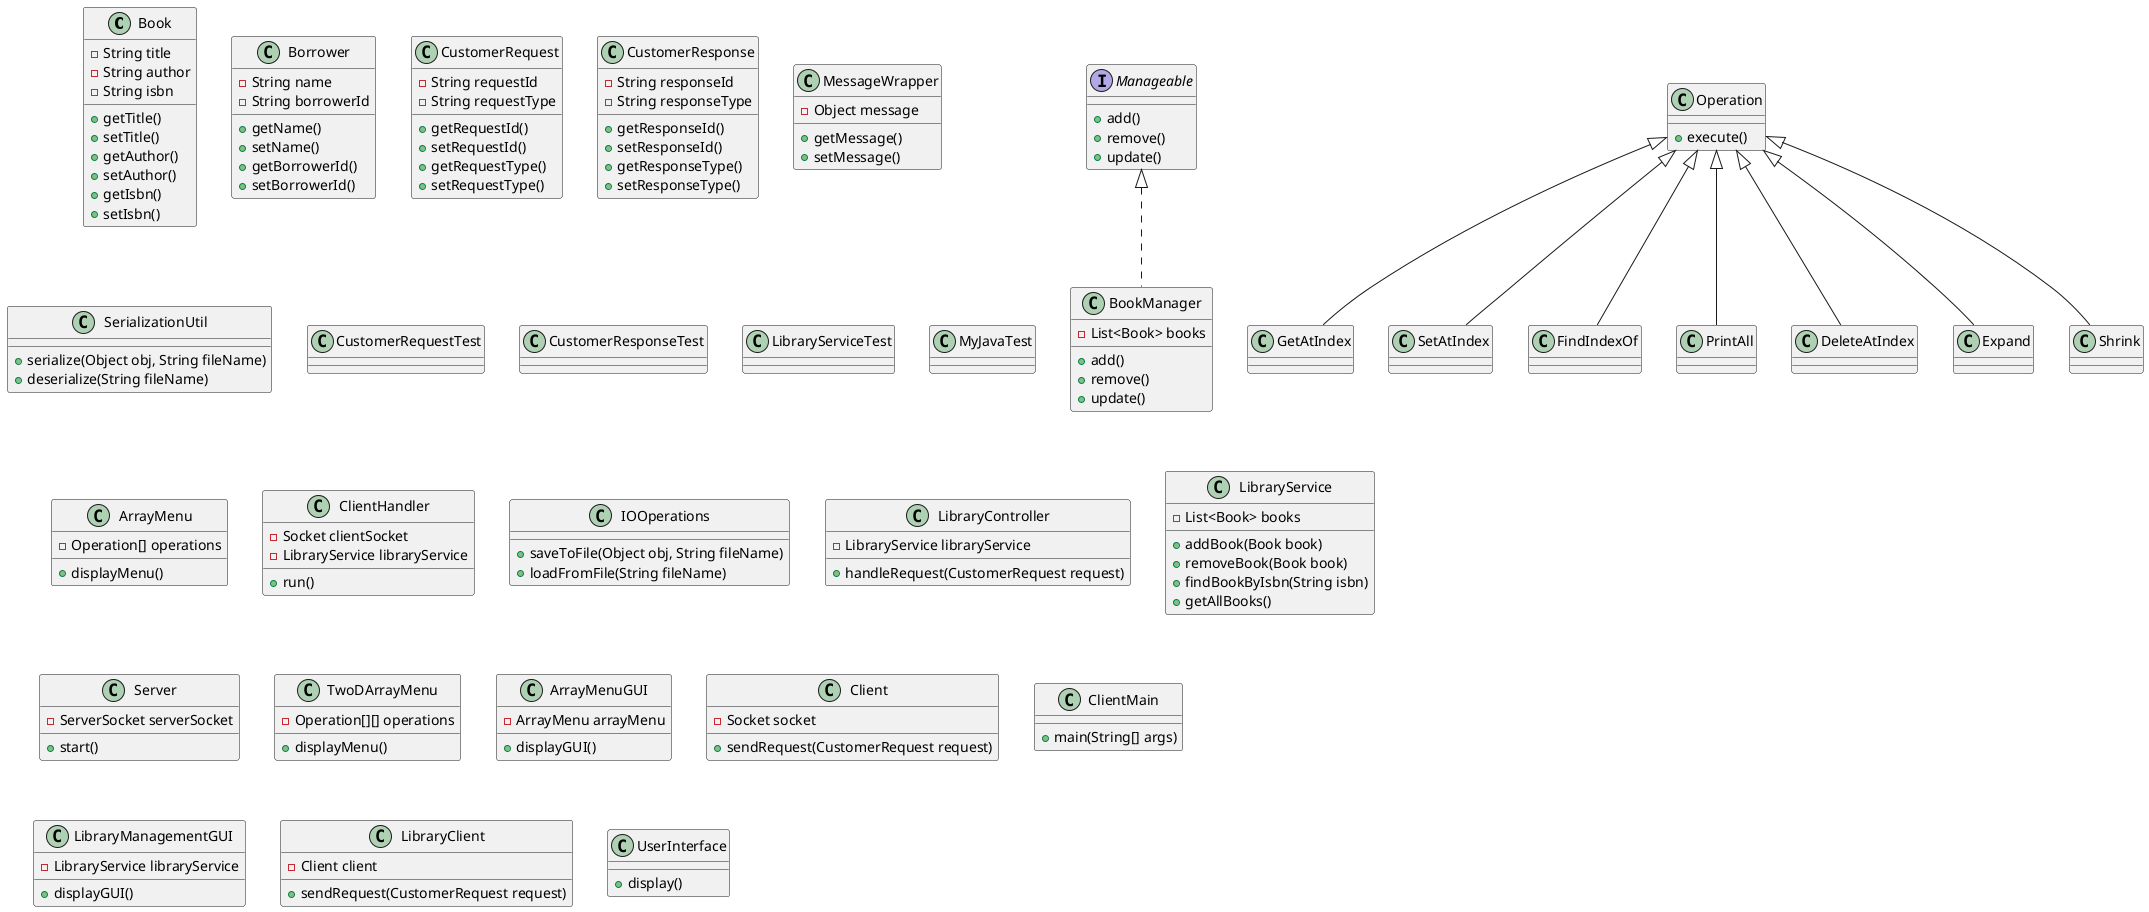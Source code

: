 @startuml

class Book {
    -String title
    -String author
    -String isbn
    +getTitle()
    +setTitle()
    +getAuthor()
    +setAuthor()
    +getIsbn()
    +setIsbn()
}

class Borrower {
    -String name
    -String borrowerId
    +getName()
    +setName()
    +getBorrowerId()
    +setBorrowerId()
}

class CustomerRequest {
    -String requestId
    -String requestType
    +getRequestId()
    +setRequestId()
    +getRequestType()
    +setRequestType()
}

class CustomerResponse {
    -String responseId
    -String responseType
    +getResponseId()
    +setResponseId()
    +getResponseType()
    +setResponseType()
}

interface Manageable {
    +add()
    +remove()
    +update()
}

class MessageWrapper {
    -Object message
    +getMessage()
    +setMessage()
}

class SerializationUtil {
    +serialize(Object obj, String fileName)
    +deserialize(String fileName)
}

class CustomerRequestTest {}
class CustomerResponseTest {}
class LibraryServiceTest {}
class MyJavaTest {}

class Operation {
    +execute()
}

class GetAtIndex extends Operation {}
class SetAtIndex extends Operation {}
class FindIndexOf extends Operation {}
class PrintAll extends Operation {}
class DeleteAtIndex extends Operation {}
class Expand extends Operation {}
class Shrink extends Operation {}

class ArrayMenu {
    -Operation[] operations
    +displayMenu()
}

class BookManager implements Manageable {
    -List<Book> books
    +add()
    +remove()
    +update()
}

class ClientHandler {
    -Socket clientSocket
    -LibraryService libraryService
    +run()
}

class IOOperations {
    +saveToFile(Object obj, String fileName)
    +loadFromFile(String fileName)
}

class LibraryController {
    -LibraryService libraryService
    +handleRequest(CustomerRequest request)
}

class LibraryService {
    -List<Book> books
    +addBook(Book book)
    +removeBook(Book book)
    +findBookByIsbn(String isbn)
    +getAllBooks()
}

class Server {
    -ServerSocket serverSocket
    +start()
}

class TwoDArrayMenu {
    -Operation[][] operations
    +displayMenu()
}

class ArrayMenuGUI {
    -ArrayMenu arrayMenu
    +displayGUI()
}

class Client {
    -Socket socket
    +sendRequest(CustomerRequest request)
}

class ClientMain {
    +main(String[] args)
}

class LibraryManagementGUI {
    -LibraryService libraryService
    +displayGUI()
}

class LibraryClient {
    -Client client
    +sendRequest(CustomerRequest request)
}

class UserInterface {
    +display()
}

@enduml

